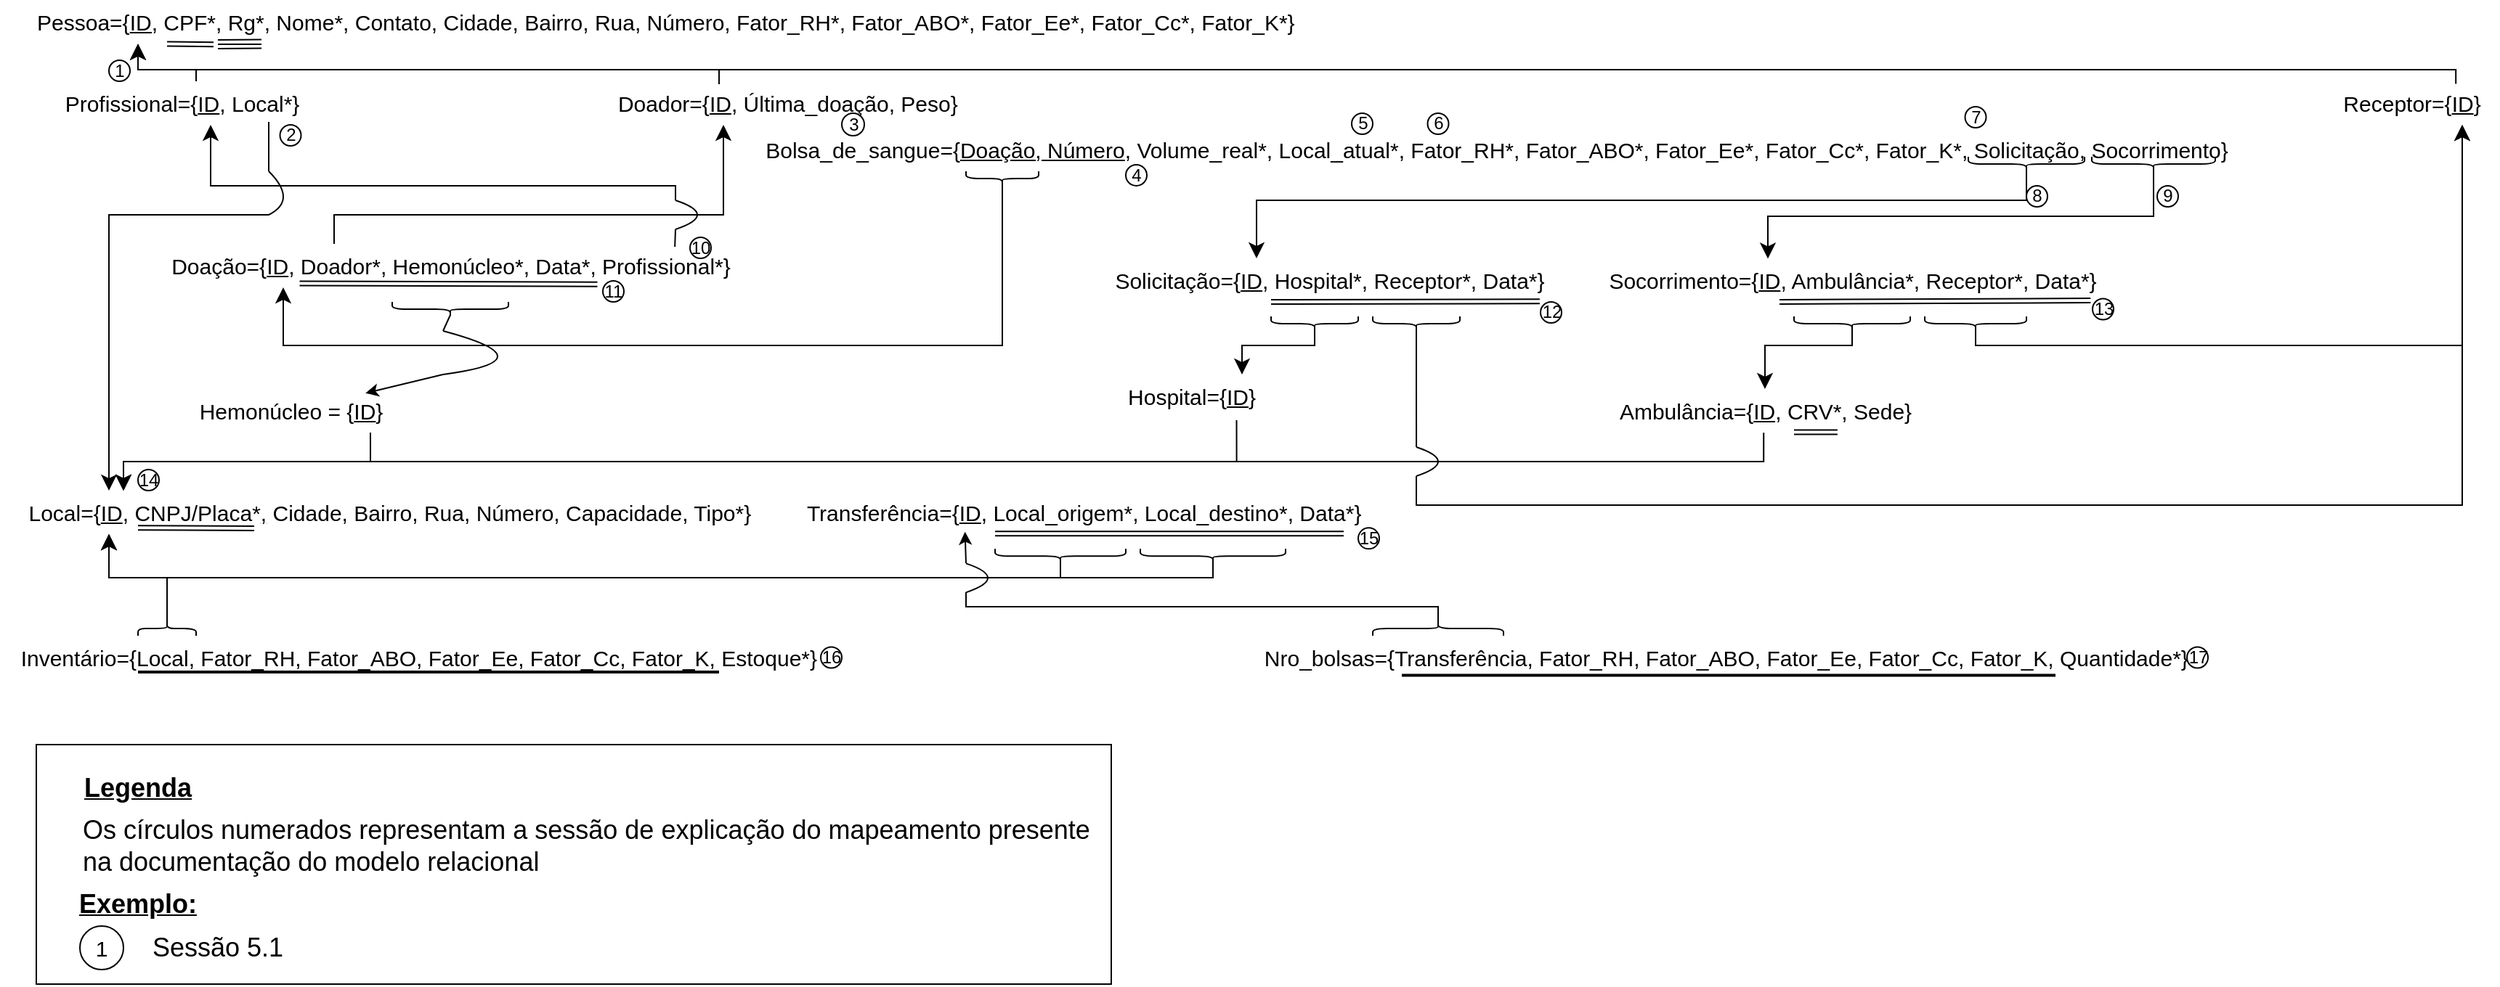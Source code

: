 <mxfile version="28.2.7">
  <diagram name="Página-1" id="2kmu_jwdTDRvYda7qhFD">
    <mxGraphModel grid="1" page="1" gridSize="10" guides="1" tooltips="1" connect="1" arrows="1" fold="1" pageScale="1" pageWidth="827" pageHeight="1169" math="0" shadow="0">
      <root>
        <mxCell id="0" />
        <mxCell id="1" parent="0" />
        <mxCell id="Y8lvot4BdXGDz-C8_BpI-1" value="&lt;font style=&quot;font-size: 15px;&quot;&gt;Pessoa={&lt;u&gt;ID,&lt;/u&gt;&amp;nbsp;CPF*, Rg*, Nome*, Contato, Cidade, Bairro, Rua, Número, Fator_RH*, Fator_ABO*, Fator_Ee*, Fator_Cc*, Fator_K*}&amp;nbsp;&lt;/font&gt;" style="text;html=1;align=center;verticalAlign=middle;resizable=0;points=[];autosize=1;strokeColor=none;fillColor=none;" vertex="1" parent="1">
          <mxGeometry x="20" y="42.25" width="890" height="30" as="geometry" />
        </mxCell>
        <mxCell id="Y8lvot4BdXGDz-C8_BpI-10" value="" style="endArrow=none;html=1;rounded=0;shape=link;strokeWidth=1;startSize=1;width=3;" edge="1" parent="1">
          <mxGeometry relative="1" as="geometry">
            <mxPoint x="120" y="72.25" as="sourcePoint" />
            <mxPoint x="152" y="72.62" as="targetPoint" />
            <Array as="points" />
          </mxGeometry>
        </mxCell>
        <mxCell id="Y8lvot4BdXGDz-C8_BpI-14" value="&lt;font style=&quot;font-size: 15px;&quot;&gt;Profissional={&lt;u&gt;ID&lt;/u&gt;, Local*}&lt;/font&gt;" style="text;html=1;align=center;verticalAlign=middle;resizable=0;points=[];autosize=1;strokeColor=none;fillColor=none;" vertex="1" parent="1">
          <mxGeometry x="40" y="98" width="180" height="30" as="geometry" />
        </mxCell>
        <mxCell id="Y8lvot4BdXGDz-C8_BpI-15" value="" style="edgeStyle=segmentEdgeStyle;endArrow=classic;html=1;curved=0;rounded=0;endSize=8;startSize=8;" edge="1" parent="1" source="Y8lvot4BdXGDz-C8_BpI-14" target="Y8lvot4BdXGDz-C8_BpI-1">
          <mxGeometry width="50" height="50" relative="1" as="geometry">
            <mxPoint x="190" y="90" as="sourcePoint" />
            <mxPoint x="240" y="160" as="targetPoint" />
            <Array as="points">
              <mxPoint x="140" y="90" />
              <mxPoint x="100" y="90" />
            </Array>
          </mxGeometry>
        </mxCell>
        <mxCell id="Y8lvot4BdXGDz-C8_BpI-16" value="&lt;font style=&quot;font-size: 15px;&quot;&gt;Doador={&lt;u&gt;ID&lt;/u&gt;, Última_doação, Peso}&amp;nbsp;&lt;/font&gt;" style="text;html=1;align=center;verticalAlign=middle;resizable=0;points=[];autosize=1;strokeColor=none;fillColor=none;" vertex="1" parent="1">
          <mxGeometry x="419" y="98" width="260" height="30" as="geometry" />
        </mxCell>
        <mxCell id="Y8lvot4BdXGDz-C8_BpI-17" value="" style="edgeStyle=segmentEdgeStyle;endArrow=classic;html=1;curved=0;rounded=0;endSize=8;startSize=8;" edge="1" parent="1" target="Y8lvot4BdXGDz-C8_BpI-1">
          <mxGeometry width="50" height="50" relative="1" as="geometry">
            <mxPoint x="500" y="100" as="sourcePoint" />
            <mxPoint x="290" y="50" as="targetPoint" />
            <Array as="points">
              <mxPoint x="500" y="90" />
              <mxPoint x="100" y="90" />
            </Array>
          </mxGeometry>
        </mxCell>
        <mxCell id="Y8lvot4BdXGDz-C8_BpI-18" value="&lt;font style=&quot;font-size: 15px;&quot;&gt;Receptor={&lt;u&gt;ID&lt;/u&gt;}&lt;/font&gt;" style="text;html=1;align=center;verticalAlign=middle;resizable=0;points=[];autosize=1;strokeColor=none;fillColor=none;" vertex="1" parent="1">
          <mxGeometry x="1605" y="98" width="120" height="30" as="geometry" />
        </mxCell>
        <mxCell id="Y8lvot4BdXGDz-C8_BpI-19" value="" style="edgeStyle=segmentEdgeStyle;endArrow=classic;html=1;curved=0;rounded=0;endSize=8;startSize=8;exitX=0.755;exitY=0.06;exitDx=0;exitDy=0;exitPerimeter=0;" edge="1" parent="1" source="Y8lvot4BdXGDz-C8_BpI-18" target="Y8lvot4BdXGDz-C8_BpI-1">
          <mxGeometry width="50" height="50" relative="1" as="geometry">
            <mxPoint x="920" y="150" as="sourcePoint" />
            <mxPoint x="970" y="100" as="targetPoint" />
            <Array as="points">
              <mxPoint x="1696" y="90" />
              <mxPoint x="100" y="90" />
            </Array>
          </mxGeometry>
        </mxCell>
        <mxCell id="Y8lvot4BdXGDz-C8_BpI-20" value="&lt;font style=&quot;font-size: 15px;&quot;&gt;Doação={&lt;u&gt;ID&lt;/u&gt;,&amp;nbsp;Doador*, Hemonúcleo*, Data*, Profissional*}&lt;/font&gt;" style="text;html=1;align=center;verticalAlign=middle;resizable=0;points=[];autosize=1;strokeColor=none;fillColor=none;" vertex="1" parent="1">
          <mxGeometry x="110" y="210" width="410" height="30" as="geometry" />
        </mxCell>
        <mxCell id="Y8lvot4BdXGDz-C8_BpI-22" value="" style="edgeStyle=segmentEdgeStyle;endArrow=classic;html=1;curved=0;rounded=0;endSize=8;startSize=8;" edge="1" parent="1" source="Y8lvot4BdXGDz-C8_BpI-20" target="Y8lvot4BdXGDz-C8_BpI-16">
          <mxGeometry width="50" height="50" relative="1" as="geometry">
            <mxPoint x="235" y="201" as="sourcePoint" />
            <mxPoint x="564.88" y="137.91" as="targetPoint" />
            <Array as="points">
              <mxPoint x="235" y="190" />
              <mxPoint x="503" y="190" />
            </Array>
          </mxGeometry>
        </mxCell>
        <mxCell id="Y8lvot4BdXGDz-C8_BpI-34" value="" style="edgeStyle=segmentEdgeStyle;endArrow=classic;html=1;curved=0;rounded=0;endSize=8;startSize=8;endFill=1;" edge="1" parent="1" target="Y8lvot4BdXGDz-C8_BpI-14">
          <mxGeometry width="50" height="50" relative="1" as="geometry">
            <mxPoint x="470" y="180" as="sourcePoint" />
            <mxPoint x="250" y="160" as="targetPoint" />
            <Array as="points">
              <mxPoint x="470" y="170" />
              <mxPoint x="150" y="170" />
            </Array>
          </mxGeometry>
        </mxCell>
        <mxCell id="Y8lvot4BdXGDz-C8_BpI-35" value="&lt;font style=&quot;font-size: 15px;&quot;&gt;Bolsa_de_sangue={&lt;u&gt;Doação, Número&lt;/u&gt;, Volume_real*, Local_atual*,&amp;nbsp;&lt;/font&gt;&lt;span style=&quot;font-size: 15px;&quot;&gt;&lt;font&gt;&lt;font style=&quot;&quot;&gt;Fator_RH*, Fator_ABO*, Fator_Ee*, Fator_Cc*, Fator_K*&lt;/font&gt;,&lt;/font&gt; Solicitação, Socorrimento&lt;/span&gt;&lt;span style=&quot;font-size: 15px;&quot;&gt;}&lt;/span&gt;" style="text;html=1;align=center;verticalAlign=middle;resizable=0;points=[];autosize=1;strokeColor=none;fillColor=none;" vertex="1" parent="1">
          <mxGeometry x="520" y="130" width="1030" height="30" as="geometry" />
        </mxCell>
        <mxCell id="Y8lvot4BdXGDz-C8_BpI-36" value="" style="endArrow=none;html=1;rounded=0;shape=link;strokeWidth=1;startSize=1;width=3;entryX=0.747;entryY=0.93;entryDx=0;entryDy=0;entryPerimeter=0;exitX=0.247;exitY=0.908;exitDx=0;exitDy=0;exitPerimeter=0;" edge="1" parent="1" source="Y8lvot4BdXGDz-C8_BpI-20" target="Y8lvot4BdXGDz-C8_BpI-20">
          <mxGeometry relative="1" as="geometry">
            <mxPoint x="270" y="239" as="sourcePoint" />
            <mxPoint x="287" y="239.8" as="targetPoint" />
            <Array as="points" />
          </mxGeometry>
        </mxCell>
        <mxCell id="Y8lvot4BdXGDz-C8_BpI-37" value="" style="edgeStyle=segmentEdgeStyle;endArrow=classic;html=1;curved=0;rounded=0;endSize=8;startSize=8;exitX=0.1;exitY=0.5;exitDx=0;exitDy=0;exitPerimeter=0;" edge="1" parent="1" source="Y8lvot4BdXGDz-C8_BpI-50" target="Y8lvot4BdXGDz-C8_BpI-20">
          <mxGeometry width="50" height="50" relative="1" as="geometry">
            <mxPoint x="735" y="250" as="sourcePoint" />
            <mxPoint x="695" y="260" as="targetPoint" />
            <Array as="points">
              <mxPoint x="695" y="280" />
              <mxPoint x="200" y="280" />
            </Array>
          </mxGeometry>
        </mxCell>
        <mxCell id="Y8lvot4BdXGDz-C8_BpI-38" value="&lt;font style=&quot;font-size: 15px;&quot;&gt;Hemonúcleo = {&lt;u&gt;ID&lt;/u&gt;}&lt;/font&gt;" style="text;html=1;align=center;verticalAlign=middle;resizable=0;points=[];autosize=1;strokeColor=none;fillColor=none;" vertex="1" parent="1">
          <mxGeometry x="130" y="310" width="150" height="30" as="geometry" />
        </mxCell>
        <mxCell id="Y8lvot4BdXGDz-C8_BpI-40" value="" style="curved=1;endArrow=none;html=1;rounded=0;endFill=0;" edge="1" parent="1">
          <mxGeometry width="50" height="50" relative="1" as="geometry">
            <mxPoint x="310" y="300" as="sourcePoint" />
            <mxPoint x="310" y="270" as="targetPoint" />
            <Array as="points">
              <mxPoint x="385" y="290" />
            </Array>
          </mxGeometry>
        </mxCell>
        <mxCell id="Y8lvot4BdXGDz-C8_BpI-41" value="" style="endArrow=none;html=1;rounded=0;entryX=0.1;entryY=0.5;entryDx=0;entryDy=0;entryPerimeter=0;" edge="1" parent="1" target="Y8lvot4BdXGDz-C8_BpI-47">
          <mxGeometry width="50" height="50" relative="1" as="geometry">
            <mxPoint x="310" y="270" as="sourcePoint" />
            <mxPoint x="345" y="250" as="targetPoint" />
          </mxGeometry>
        </mxCell>
        <mxCell id="Y8lvot4BdXGDz-C8_BpI-47" value="" style="shape=curlyBracket;whiteSpace=wrap;html=1;rounded=1;labelPosition=left;verticalLabelPosition=middle;align=right;verticalAlign=middle;direction=north;" vertex="1" parent="1">
          <mxGeometry x="275" y="250" width="80" height="10" as="geometry" />
        </mxCell>
        <mxCell id="Y8lvot4BdXGDz-C8_BpI-49" value="" style="endArrow=classic;html=1;rounded=0;endFill=1;entryX=0.844;entryY=0.096;entryDx=0;entryDy=0;entryPerimeter=0;" edge="1" parent="1" target="Y8lvot4BdXGDz-C8_BpI-38">
          <mxGeometry width="50" height="50" relative="1" as="geometry">
            <mxPoint x="310" y="300" as="sourcePoint" />
            <mxPoint x="425" y="310" as="targetPoint" />
          </mxGeometry>
        </mxCell>
        <mxCell id="Y8lvot4BdXGDz-C8_BpI-50" value="" style="shape=curlyBracket;whiteSpace=wrap;html=1;rounded=1;labelPosition=left;verticalLabelPosition=middle;align=right;verticalAlign=middle;direction=north;" vertex="1" parent="1">
          <mxGeometry x="670" y="160" width="50" height="10" as="geometry" />
        </mxCell>
        <mxCell id="Y8lvot4BdXGDz-C8_BpI-53" value="" style="curved=1;endArrow=none;html=1;rounded=0;endFill=0;" edge="1" parent="1">
          <mxGeometry width="50" height="50" relative="1" as="geometry">
            <mxPoint x="190" y="190" as="sourcePoint" />
            <mxPoint x="190" y="160" as="targetPoint" />
            <Array as="points">
              <mxPoint x="210" y="180" />
            </Array>
          </mxGeometry>
        </mxCell>
        <mxCell id="Y8lvot4BdXGDz-C8_BpI-54" value="" style="endArrow=none;html=1;rounded=0;" edge="1" parent="1">
          <mxGeometry width="50" height="50" relative="1" as="geometry">
            <mxPoint x="190" y="160" as="sourcePoint" />
            <mxPoint x="190" y="126" as="targetPoint" />
          </mxGeometry>
        </mxCell>
        <mxCell id="Y8lvot4BdXGDz-C8_BpI-55" value="&lt;span style=&quot;font-size: 15px;&quot;&gt;Local={&lt;u&gt;ID&lt;/u&gt;, CNPJ/Placa*&lt;u&gt;,&lt;/u&gt;&amp;nbsp;Cidade, Bairro, Rua, Número, Capacidade, Tipo*}&amp;nbsp;&lt;/span&gt;" style="text;html=1;align=center;verticalAlign=middle;resizable=0;points=[];autosize=1;strokeColor=none;fillColor=none;" vertex="1" parent="1">
          <mxGeometry x="10" y="380" width="530" height="30" as="geometry" />
        </mxCell>
        <mxCell id="Y8lvot4BdXGDz-C8_BpI-57" value="" style="edgeStyle=segmentEdgeStyle;endArrow=classic;html=1;curved=0;rounded=0;endSize=8;startSize=8;" edge="1" parent="1" target="Y8lvot4BdXGDz-C8_BpI-55">
          <mxGeometry width="50" height="50" relative="1" as="geometry">
            <mxPoint x="260" y="340" as="sourcePoint" />
            <mxPoint x="330" y="380" as="targetPoint" />
            <Array as="points">
              <mxPoint x="260" y="360" />
              <mxPoint x="90" y="360" />
            </Array>
          </mxGeometry>
        </mxCell>
        <mxCell id="Y8lvot4BdXGDz-C8_BpI-62" value="&lt;font style=&quot;font-size: 15px;&quot;&gt;Hospital={&lt;u&gt;ID&lt;/u&gt;}&lt;/font&gt;" style="text;html=1;align=center;verticalAlign=middle;resizable=0;points=[];autosize=1;strokeColor=none;fillColor=none;" vertex="1" parent="1">
          <mxGeometry x="770" y="300" width="110" height="30" as="geometry" />
        </mxCell>
        <mxCell id="Y8lvot4BdXGDz-C8_BpI-63" value="&lt;font style=&quot;font-size: 15px;&quot;&gt;Ambulância={&lt;u&gt;ID,&lt;/u&gt;&amp;nbsp;CRV*, Sede}&lt;/font&gt;" style="text;html=1;align=center;verticalAlign=middle;resizable=0;points=[];autosize=1;strokeColor=none;fillColor=none;" vertex="1" parent="1">
          <mxGeometry x="1110" y="310" width="220" height="30" as="geometry" />
        </mxCell>
        <mxCell id="Y8lvot4BdXGDz-C8_BpI-64" value="" style="edgeStyle=segmentEdgeStyle;endArrow=classic;html=1;curved=0;rounded=0;endSize=8;startSize=8;" edge="1" parent="1">
          <mxGeometry width="50" height="50" relative="1" as="geometry">
            <mxPoint x="190" y="190" as="sourcePoint" />
            <mxPoint x="80" y="380" as="targetPoint" />
            <Array as="points">
              <mxPoint x="80" y="190" />
            </Array>
          </mxGeometry>
        </mxCell>
        <mxCell id="Y8lvot4BdXGDz-C8_BpI-65" value="" style="curved=1;endArrow=none;html=1;rounded=0;endFill=0;" edge="1" parent="1">
          <mxGeometry width="50" height="50" relative="1" as="geometry">
            <mxPoint x="470" y="200" as="sourcePoint" />
            <mxPoint x="470" y="180" as="targetPoint" />
            <Array as="points">
              <mxPoint x="500" y="190" />
            </Array>
          </mxGeometry>
        </mxCell>
        <mxCell id="Y8lvot4BdXGDz-C8_BpI-66" value="" style="endArrow=none;html=1;rounded=0;exitX=0.877;exitY=0.069;exitDx=0;exitDy=0;exitPerimeter=0;" edge="1" parent="1" source="Y8lvot4BdXGDz-C8_BpI-20">
          <mxGeometry width="50" height="50" relative="1" as="geometry">
            <mxPoint x="470" y="210" as="sourcePoint" />
            <mxPoint x="470" y="200" as="targetPoint" />
          </mxGeometry>
        </mxCell>
        <mxCell id="Y8lvot4BdXGDz-C8_BpI-67" value="" style="edgeStyle=segmentEdgeStyle;endArrow=classic;html=1;curved=0;rounded=0;endSize=8;startSize=8;exitX=0.759;exitY=1.042;exitDx=0;exitDy=0;exitPerimeter=0;" edge="1" parent="1" target="Y8lvot4BdXGDz-C8_BpI-55">
          <mxGeometry width="50" height="50" relative="1" as="geometry">
            <mxPoint x="856.25" y="331.44" as="sourcePoint" />
            <mxPoint x="144.79" y="380.0" as="targetPoint" />
            <Array as="points">
              <mxPoint x="856" y="360" />
              <mxPoint x="90" y="360" />
            </Array>
          </mxGeometry>
        </mxCell>
        <mxCell id="Y8lvot4BdXGDz-C8_BpI-68" value="" style="edgeStyle=segmentEdgeStyle;endArrow=classic;html=1;curved=0;rounded=0;endSize=8;startSize=8;exitX=0.496;exitY=1.006;exitDx=0;exitDy=0;exitPerimeter=0;" edge="1" parent="1" source="Y8lvot4BdXGDz-C8_BpI-63" target="Y8lvot4BdXGDz-C8_BpI-55">
          <mxGeometry width="50" height="50" relative="1" as="geometry">
            <mxPoint x="1341" y="341" as="sourcePoint" />
            <mxPoint x="670" y="380" as="targetPoint" />
            <Array as="points">
              <mxPoint x="1219" y="360" />
              <mxPoint x="90" y="360" />
            </Array>
          </mxGeometry>
        </mxCell>
        <mxCell id="pudL2_MrnGc8sDvLhz42-1" value="&lt;font style=&quot;font-size: 15px;&quot;&gt;Solicitação={&lt;u&gt;ID&lt;/u&gt;,&amp;nbsp;Hospital*, Receptor*, Data*}&lt;/font&gt;" style="text;html=1;align=center;verticalAlign=middle;resizable=0;points=[];autosize=1;strokeColor=none;fillColor=none;" vertex="1" parent="1">
          <mxGeometry x="760" y="220" width="320" height="30" as="geometry" />
        </mxCell>
        <mxCell id="pudL2_MrnGc8sDvLhz42-2" value="&lt;font style=&quot;font-size: 15px;&quot;&gt;Socorrimento={&lt;u&gt;ID&lt;/u&gt;, Ambulância*, Receptor*, Data*}&lt;/font&gt;" style="text;html=1;align=center;verticalAlign=middle;resizable=0;points=[];autosize=1;strokeColor=none;fillColor=none;" vertex="1" parent="1">
          <mxGeometry x="1100" y="220" width="360" height="30" as="geometry" />
        </mxCell>
        <mxCell id="pudL2_MrnGc8sDvLhz42-3" value="" style="endArrow=none;html=1;rounded=0;shape=link;strokeWidth=1;startSize=1;width=3;entryX=0.953;entryY=0.989;entryDx=0;entryDy=0;entryPerimeter=0;" edge="1" parent="1" target="pudL2_MrnGc8sDvLhz42-1">
          <mxGeometry relative="1" as="geometry">
            <mxPoint x="880" y="250" as="sourcePoint" />
            <mxPoint x="1047.1" y="250.72" as="targetPoint" />
            <Array as="points" />
          </mxGeometry>
        </mxCell>
        <mxCell id="pudL2_MrnGc8sDvLhz42-4" value="" style="endArrow=none;html=1;rounded=0;shape=link;strokeWidth=1;startSize=1;width=3;entryX=0.956;entryY=0.968;entryDx=0;entryDy=0;entryPerimeter=0;" edge="1" parent="1" target="pudL2_MrnGc8sDvLhz42-2">
          <mxGeometry relative="1" as="geometry">
            <mxPoint x="1230" y="250" as="sourcePoint" />
            <mxPoint x="1420" y="249.52" as="targetPoint" />
            <Array as="points" />
          </mxGeometry>
        </mxCell>
        <mxCell id="pudL2_MrnGc8sDvLhz42-6" value="" style="shape=curlyBracket;whiteSpace=wrap;html=1;rounded=1;labelPosition=left;verticalLabelPosition=middle;align=right;verticalAlign=middle;direction=north;" vertex="1" parent="1">
          <mxGeometry x="880" y="260" width="60" height="10" as="geometry" />
        </mxCell>
        <mxCell id="pudL2_MrnGc8sDvLhz42-10" value="" style="edgeStyle=segmentEdgeStyle;endArrow=classic;html=1;curved=0;rounded=0;endSize=8;startSize=8;exitX=0.1;exitY=0.5;exitDx=0;exitDy=0;exitPerimeter=0;" edge="1" parent="1" source="pudL2_MrnGc8sDvLhz42-6" target="Y8lvot4BdXGDz-C8_BpI-62">
          <mxGeometry width="50" height="50" relative="1" as="geometry">
            <mxPoint x="980" y="300" as="sourcePoint" />
            <mxPoint x="920" y="290" as="targetPoint" />
            <Array as="points">
              <mxPoint x="910" y="280" />
              <mxPoint x="860" y="280" />
            </Array>
          </mxGeometry>
        </mxCell>
        <mxCell id="pudL2_MrnGc8sDvLhz42-11" value="" style="shape=curlyBracket;whiteSpace=wrap;html=1;rounded=1;labelPosition=left;verticalLabelPosition=middle;align=right;verticalAlign=middle;direction=north;" vertex="1" parent="1">
          <mxGeometry x="1240" y="260" width="80" height="10" as="geometry" />
        </mxCell>
        <mxCell id="pudL2_MrnGc8sDvLhz42-12" value="" style="edgeStyle=segmentEdgeStyle;endArrow=classic;html=1;curved=0;rounded=0;endSize=8;startSize=8;exitX=0.1;exitY=0.5;exitDx=0;exitDy=0;exitPerimeter=0;" edge="1" parent="1" source="pudL2_MrnGc8sDvLhz42-11" target="Y8lvot4BdXGDz-C8_BpI-63">
          <mxGeometry width="50" height="50" relative="1" as="geometry">
            <mxPoint x="1330" y="300" as="sourcePoint" />
            <mxPoint x="1200" y="300" as="targetPoint" />
            <Array as="points">
              <mxPoint x="1280" y="280" />
              <mxPoint x="1220" y="280" />
            </Array>
          </mxGeometry>
        </mxCell>
        <mxCell id="pudL2_MrnGc8sDvLhz42-17" value="" style="shape=curlyBracket;whiteSpace=wrap;html=1;rounded=1;labelPosition=left;verticalLabelPosition=middle;align=right;verticalAlign=middle;direction=north;" vertex="1" parent="1">
          <mxGeometry x="1360" y="150" width="80" height="10" as="geometry" />
        </mxCell>
        <mxCell id="pudL2_MrnGc8sDvLhz42-18" value="" style="edgeStyle=segmentEdgeStyle;endArrow=classic;html=1;curved=0;rounded=0;endSize=8;startSize=8;exitX=0.1;exitY=0.5;exitDx=0;exitDy=0;exitPerimeter=0;" edge="1" parent="1" source="pudL2_MrnGc8sDvLhz42-17" target="pudL2_MrnGc8sDvLhz42-1">
          <mxGeometry width="50" height="50" relative="1" as="geometry">
            <mxPoint x="1460" y="190" as="sourcePoint" />
            <mxPoint x="1360" y="200" as="targetPoint" />
            <Array as="points">
              <mxPoint x="1400" y="180" />
              <mxPoint x="870" y="180" />
            </Array>
          </mxGeometry>
        </mxCell>
        <mxCell id="pudL2_MrnGc8sDvLhz42-19" value="" style="shape=curlyBracket;whiteSpace=wrap;html=1;rounded=1;labelPosition=left;verticalLabelPosition=middle;align=right;verticalAlign=middle;direction=north;" vertex="1" parent="1">
          <mxGeometry x="1445" y="150" width="85" height="10" as="geometry" />
        </mxCell>
        <mxCell id="pudL2_MrnGc8sDvLhz42-27" value="" style="shape=curlyBracket;whiteSpace=wrap;html=1;rounded=1;labelPosition=left;verticalLabelPosition=middle;align=right;verticalAlign=middle;direction=north;" vertex="1" parent="1">
          <mxGeometry x="1330" y="260" width="70" height="10" as="geometry" />
        </mxCell>
        <mxCell id="pudL2_MrnGc8sDvLhz42-28" value="" style="edgeStyle=segmentEdgeStyle;endArrow=classic;html=1;curved=0;rounded=0;endSize=8;startSize=8;exitX=0.1;exitY=0.5;exitDx=0;exitDy=0;exitPerimeter=0;entryX=0.34;entryY=0.005;entryDx=0;entryDy=0;entryPerimeter=0;" edge="1" parent="1" source="pudL2_MrnGc8sDvLhz42-19" target="pudL2_MrnGc8sDvLhz42-2">
          <mxGeometry width="50" height="50" relative="1" as="geometry">
            <mxPoint x="1590" y="170" as="sourcePoint" />
            <mxPoint x="1060" y="231" as="targetPoint" />
            <Array as="points">
              <mxPoint x="1487" y="191" />
              <mxPoint x="1222" y="191" />
              <mxPoint x="1222" y="220" />
            </Array>
          </mxGeometry>
        </mxCell>
        <mxCell id="pudL2_MrnGc8sDvLhz42-32" value="" style="edgeStyle=segmentEdgeStyle;endArrow=classic;html=1;curved=0;rounded=0;endSize=8;startSize=8;exitX=0.1;exitY=0.5;exitDx=0;exitDy=0;exitPerimeter=0;" edge="1" parent="1" source="pudL2_MrnGc8sDvLhz42-27" target="Y8lvot4BdXGDz-C8_BpI-18">
          <mxGeometry width="50" height="50" relative="1" as="geometry">
            <mxPoint x="1370" y="290" as="sourcePoint" />
            <mxPoint x="1420" y="240" as="targetPoint" />
            <Array as="points">
              <mxPoint x="1365" y="280" />
              <mxPoint x="1700" y="280" />
            </Array>
          </mxGeometry>
        </mxCell>
        <mxCell id="pudL2_MrnGc8sDvLhz42-33" value="" style="curved=1;endArrow=none;html=1;rounded=0;endFill=0;" edge="1" parent="1">
          <mxGeometry width="50" height="50" relative="1" as="geometry">
            <mxPoint x="980" y="370" as="sourcePoint" />
            <mxPoint x="980" y="350" as="targetPoint" />
            <Array as="points">
              <mxPoint x="1010" y="360" />
            </Array>
          </mxGeometry>
        </mxCell>
        <mxCell id="pudL2_MrnGc8sDvLhz42-35" style="edgeStyle=orthogonalEdgeStyle;rounded=0;orthogonalLoop=1;jettySize=auto;html=1;exitX=0.1;exitY=0.5;exitDx=0;exitDy=0;exitPerimeter=0;endArrow=none;endFill=0;" edge="1" parent="1" source="pudL2_MrnGc8sDvLhz42-34">
          <mxGeometry relative="1" as="geometry">
            <mxPoint x="980.034" y="350" as="targetPoint" />
          </mxGeometry>
        </mxCell>
        <mxCell id="pudL2_MrnGc8sDvLhz42-34" value="" style="shape=curlyBracket;whiteSpace=wrap;html=1;rounded=1;labelPosition=left;verticalLabelPosition=middle;align=right;verticalAlign=middle;direction=north;" vertex="1" parent="1">
          <mxGeometry x="950" y="260" width="60" height="10" as="geometry" />
        </mxCell>
        <mxCell id="pudL2_MrnGc8sDvLhz42-36" value="" style="edgeStyle=segmentEdgeStyle;endArrow=classic;html=1;curved=0;rounded=0;endSize=8;startSize=8;" edge="1" parent="1" target="Y8lvot4BdXGDz-C8_BpI-18">
          <mxGeometry width="50" height="50" relative="1" as="geometry">
            <mxPoint x="980" y="370" as="sourcePoint" />
            <mxPoint x="1315" y="257" as="targetPoint" />
            <Array as="points">
              <mxPoint x="980" y="390" />
              <mxPoint x="1700" y="390" />
            </Array>
          </mxGeometry>
        </mxCell>
        <mxCell id="pudL2_MrnGc8sDvLhz42-37" value="&lt;font style=&quot;font-size: 15px;&quot;&gt;Transferência={&lt;u&gt;ID&lt;/u&gt;, Local_origem*, Local_destino*, Data*}&amp;nbsp;&amp;nbsp;&lt;/font&gt;" style="text;html=1;align=center;verticalAlign=middle;resizable=0;points=[];autosize=1;strokeColor=none;fillColor=none;" vertex="1" parent="1">
          <mxGeometry x="550" y="380" width="410" height="30" as="geometry" />
        </mxCell>
        <mxCell id="pudL2_MrnGc8sDvLhz42-38" value="" style="endArrow=none;html=1;rounded=0;shape=link;strokeWidth=1;startSize=1;width=3;" edge="1" parent="1">
          <mxGeometry relative="1" as="geometry">
            <mxPoint x="690" y="409.6" as="sourcePoint" />
            <mxPoint x="930" y="409.6" as="targetPoint" />
            <Array as="points" />
          </mxGeometry>
        </mxCell>
        <mxCell id="pudL2_MrnGc8sDvLhz42-46" value="" style="shape=curlyBracket;whiteSpace=wrap;html=1;rounded=1;labelPosition=left;verticalLabelPosition=middle;align=right;verticalAlign=middle;direction=north;" vertex="1" parent="1">
          <mxGeometry x="690" y="420.17" width="90" height="10" as="geometry" />
        </mxCell>
        <mxCell id="pudL2_MrnGc8sDvLhz42-47" value="" style="shape=curlyBracket;whiteSpace=wrap;html=1;rounded=1;labelPosition=left;verticalLabelPosition=middle;align=right;verticalAlign=middle;direction=north;" vertex="1" parent="1">
          <mxGeometry x="790" y="420.17" width="100" height="10" as="geometry" />
        </mxCell>
        <mxCell id="pudL2_MrnGc8sDvLhz42-48" value="" style="edgeStyle=segmentEdgeStyle;endArrow=classic;html=1;curved=0;rounded=0;endSize=8;startSize=8;exitX=0.1;exitY=0.5;exitDx=0;exitDy=0;exitPerimeter=0;" edge="1" parent="1" source="pudL2_MrnGc8sDvLhz42-46">
          <mxGeometry width="50" height="50" relative="1" as="geometry">
            <mxPoint x="350" y="470" as="sourcePoint" />
            <mxPoint x="80" y="410" as="targetPoint" />
            <Array as="points">
              <mxPoint x="735" y="440" />
              <mxPoint x="80" y="440" />
              <mxPoint x="80" y="410" />
            </Array>
          </mxGeometry>
        </mxCell>
        <mxCell id="pudL2_MrnGc8sDvLhz42-49" value="" style="edgeStyle=segmentEdgeStyle;endArrow=classic;html=1;curved=0;rounded=0;endSize=8;startSize=8;exitX=0.1;exitY=0.5;exitDx=0;exitDy=0;exitPerimeter=0;" edge="1" parent="1" source="pudL2_MrnGc8sDvLhz42-47" target="Y8lvot4BdXGDz-C8_BpI-55">
          <mxGeometry width="50" height="50" relative="1" as="geometry">
            <mxPoint x="805" y="430" as="sourcePoint" />
            <mxPoint x="80" y="440" as="targetPoint" />
            <Array as="points">
              <mxPoint x="840" y="440" />
              <mxPoint x="80" y="440" />
            </Array>
          </mxGeometry>
        </mxCell>
        <mxCell id="pudL2_MrnGc8sDvLhz42-50" value="&lt;font style=&quot;font-size: 15px;&quot;&gt;Inventário={Local, Fator_RH, Fator_ABO, Fator_Ee, Fator_Cc, Fator_K, Estoque*}&amp;nbsp;&lt;/font&gt;" style="text;html=1;align=center;verticalAlign=middle;resizable=0;points=[];autosize=1;strokeColor=none;fillColor=none;" vertex="1" parent="1">
          <mxGeometry x="5" y="480" width="580" height="30" as="geometry" />
        </mxCell>
        <mxCell id="pudL2_MrnGc8sDvLhz42-51" value="" style="line;strokeWidth=2;html=1;" vertex="1" parent="1">
          <mxGeometry x="100" y="500" width="400" height="10" as="geometry" />
        </mxCell>
        <mxCell id="pudL2_MrnGc8sDvLhz42-54" value="" style="shape=curlyBracket;whiteSpace=wrap;html=1;rounded=1;labelPosition=left;verticalLabelPosition=middle;align=right;verticalAlign=middle;direction=south;" vertex="1" parent="1">
          <mxGeometry x="100" y="470" width="40" height="10" as="geometry" />
        </mxCell>
        <mxCell id="pudL2_MrnGc8sDvLhz42-56" value="&lt;font style=&quot;font-size: 15px;&quot;&gt;Nro_bolsas={Transferência, Fator_RH, Fator_ABO, Fator_Ee, Fator_Cc, Fator_K, Quantidade*}&amp;nbsp;&lt;/font&gt;" style="text;html=1;align=center;verticalAlign=middle;resizable=0;points=[];autosize=1;strokeColor=none;fillColor=none;" vertex="1" parent="1">
          <mxGeometry x="865" y="480" width="660" height="30" as="geometry" />
        </mxCell>
        <mxCell id="pudL2_MrnGc8sDvLhz42-57" value="" style="line;strokeWidth=2;html=1;" vertex="1" parent="1">
          <mxGeometry x="970" y="502.25" width="450" height="10" as="geometry" />
        </mxCell>
        <mxCell id="pudL2_MrnGc8sDvLhz42-58" value="" style="shape=curlyBracket;whiteSpace=wrap;html=1;rounded=1;labelPosition=left;verticalLabelPosition=middle;align=right;verticalAlign=middle;direction=south;" vertex="1" parent="1">
          <mxGeometry x="950" y="470" width="90" height="10" as="geometry" />
        </mxCell>
        <mxCell id="pudL2_MrnGc8sDvLhz42-59" value="" style="edgeStyle=segmentEdgeStyle;endArrow=none;html=1;curved=0;rounded=0;endSize=8;startSize=8;exitX=0.1;exitY=0.5;exitDx=0;exitDy=0;exitPerimeter=0;endFill=0;" edge="1" parent="1" source="pudL2_MrnGc8sDvLhz42-58">
          <mxGeometry width="50" height="50" relative="1" as="geometry">
            <mxPoint x="990" y="440" as="sourcePoint" />
            <mxPoint x="670" y="450" as="targetPoint" />
            <Array as="points">
              <mxPoint x="995" y="460" />
              <mxPoint x="670" y="460" />
            </Array>
          </mxGeometry>
        </mxCell>
        <mxCell id="pudL2_MrnGc8sDvLhz42-60" value="" style="curved=1;endArrow=none;html=1;rounded=0;endFill=0;" edge="1" parent="1">
          <mxGeometry width="50" height="50" relative="1" as="geometry">
            <mxPoint x="670" y="450.17" as="sourcePoint" />
            <mxPoint x="670" y="430.17" as="targetPoint" />
            <Array as="points">
              <mxPoint x="700" y="440.17" />
            </Array>
          </mxGeometry>
        </mxCell>
        <mxCell id="pudL2_MrnGc8sDvLhz42-61" value="" style="endArrow=classic;html=1;rounded=0;entryX=0.291;entryY=0.945;entryDx=0;entryDy=0;entryPerimeter=0;" edge="1" parent="1" target="pudL2_MrnGc8sDvLhz42-37">
          <mxGeometry width="50" height="50" relative="1" as="geometry">
            <mxPoint x="670" y="430" as="sourcePoint" />
            <mxPoint x="720" y="380" as="targetPoint" />
          </mxGeometry>
        </mxCell>
        <mxCell id="hAiok2hoCGUtveRIg8li-1" value="1" style="ellipse;whiteSpace=wrap;html=1;aspect=fixed;" vertex="1" parent="1">
          <mxGeometry x="80" y="83.5" width="14.5" height="14.5" as="geometry" />
        </mxCell>
        <mxCell id="hAiok2hoCGUtveRIg8li-4" value="2" style="ellipse;whiteSpace=wrap;html=1;aspect=fixed;" vertex="1" parent="1">
          <mxGeometry x="197.75" y="128" width="14.5" height="14.5" as="geometry" />
        </mxCell>
        <mxCell id="hAiok2hoCGUtveRIg8li-5" value="3" style="ellipse;whiteSpace=wrap;html=1;aspect=fixed;fillColor=light-dark(#FFFFFF,transparent);" vertex="1" parent="1">
          <mxGeometry x="584.5" y="120" width="15.5" height="15.5" as="geometry" />
        </mxCell>
        <mxCell id="hAiok2hoCGUtveRIg8li-6" value="8" style="ellipse;whiteSpace=wrap;html=1;aspect=fixed;" vertex="1" parent="1">
          <mxGeometry x="1400" y="170" width="14.5" height="14.5" as="geometry" />
        </mxCell>
        <mxCell id="hAiok2hoCGUtveRIg8li-9" value="10" style="ellipse;whiteSpace=wrap;html=1;aspect=fixed;fillColor=light-dark(#FFFFFF,#1B1C1D);" vertex="1" parent="1">
          <mxGeometry x="480" y="205.5" width="14.5" height="14.5" as="geometry" />
        </mxCell>
        <mxCell id="hAiok2hoCGUtveRIg8li-10" value="9" style="ellipse;whiteSpace=wrap;html=1;aspect=fixed;fillColor=light-dark(#FFFFFF,transparent);" vertex="1" parent="1">
          <mxGeometry x="1490" y="170" width="14.5" height="14.5" as="geometry" />
        </mxCell>
        <mxCell id="hAiok2hoCGUtveRIg8li-11" value="12" style="ellipse;whiteSpace=wrap;html=1;aspect=fixed;" vertex="1" parent="1">
          <mxGeometry x="1065.5" y="250" width="14.5" height="14.5" as="geometry" />
        </mxCell>
        <mxCell id="hAiok2hoCGUtveRIg8li-12" value="13" style="ellipse;whiteSpace=wrap;html=1;aspect=fixed;" vertex="1" parent="1">
          <mxGeometry x="1445.5" y="247.75" width="14.5" height="14.5" as="geometry" />
        </mxCell>
        <mxCell id="hAiok2hoCGUtveRIg8li-14" value="14" style="ellipse;whiteSpace=wrap;html=1;aspect=fixed;" vertex="1" parent="1">
          <mxGeometry x="100" y="365.5" width="14.5" height="14.5" as="geometry" />
        </mxCell>
        <mxCell id="hAiok2hoCGUtveRIg8li-17" value="15" style="ellipse;whiteSpace=wrap;html=1;aspect=fixed;" vertex="1" parent="1">
          <mxGeometry x="940" y="405.67" width="14.5" height="14.5" as="geometry" />
        </mxCell>
        <mxCell id="hAiok2hoCGUtveRIg8li-18" value="16" style="ellipse;whiteSpace=wrap;html=1;aspect=fixed;" vertex="1" parent="1">
          <mxGeometry x="570" y="487.75" width="14.5" height="14.5" as="geometry" />
        </mxCell>
        <mxCell id="bm1N-Zmu4VdTA1cOkZpr-3" value="11" style="ellipse;whiteSpace=wrap;html=1;aspect=fixed;fillColor=light-dark(#FFFFFF,#1B1C1D);" vertex="1" parent="1">
          <mxGeometry x="420" y="235.5" width="14.5" height="14.5" as="geometry" />
        </mxCell>
        <mxCell id="bm1N-Zmu4VdTA1cOkZpr-4" value="17" style="ellipse;whiteSpace=wrap;html=1;aspect=fixed;" vertex="1" parent="1">
          <mxGeometry x="1510.5" y="487.75" width="14.5" height="14.5" as="geometry" />
        </mxCell>
        <mxCell id="bm1N-Zmu4VdTA1cOkZpr-5" value="4" style="ellipse;whiteSpace=wrap;html=1;aspect=fixed;" vertex="1" parent="1">
          <mxGeometry x="780" y="155.5" width="14.5" height="14.5" as="geometry" />
        </mxCell>
        <mxCell id="1CfI6ieswPqQ5rxWnJSo-1" value="5" style="ellipse;whiteSpace=wrap;html=1;aspect=fixed;" vertex="1" parent="1">
          <mxGeometry x="935.5" y="120" width="14.5" height="14.5" as="geometry" />
        </mxCell>
        <mxCell id="1CfI6ieswPqQ5rxWnJSo-3" value="6" style="ellipse;whiteSpace=wrap;html=1;aspect=fixed;" vertex="1" parent="1">
          <mxGeometry x="987.75" y="120" width="14.5" height="14.5" as="geometry" />
        </mxCell>
        <mxCell id="1CfI6ieswPqQ5rxWnJSo-4" value="7" style="ellipse;whiteSpace=wrap;html=1;aspect=fixed;" vertex="1" parent="1">
          <mxGeometry x="1357.75" y="115.5" width="14.5" height="14.5" as="geometry" />
        </mxCell>
        <mxCell id="1CfI6ieswPqQ5rxWnJSo-9" value="" style="rounded=0;whiteSpace=wrap;html=1;" vertex="1" parent="1">
          <mxGeometry x="30" y="555" width="740" height="165" as="geometry" />
        </mxCell>
        <mxCell id="1CfI6ieswPqQ5rxWnJSo-10" value="&lt;font style=&quot;font-size: 18px;&quot;&gt;&lt;b&gt;&lt;u&gt;Legenda&lt;/u&gt;&lt;/b&gt;&lt;/font&gt;" style="text;strokeColor=none;align=center;fillColor=none;html=1;verticalAlign=middle;whiteSpace=wrap;rounded=0;" vertex="1" parent="1">
          <mxGeometry x="70" y="570" width="60" height="30" as="geometry" />
        </mxCell>
        <mxCell id="1CfI6ieswPqQ5rxWnJSo-11" value="&lt;font style=&quot;font-size: 15px;&quot;&gt;1&lt;/font&gt;" style="ellipse;whiteSpace=wrap;html=1;aspect=fixed;" vertex="1" parent="1">
          <mxGeometry x="60" y="680" width="30" height="30" as="geometry" />
        </mxCell>
        <mxCell id="1CfI6ieswPqQ5rxWnJSo-12" value="&lt;font style=&quot;font-size: 18px;&quot;&gt;Sessão 5.1&lt;/font&gt;" style="text;strokeColor=none;align=center;fillColor=none;html=1;verticalAlign=middle;whiteSpace=wrap;rounded=0;" vertex="1" parent="1">
          <mxGeometry x="100" y="680" width="110" height="30" as="geometry" />
        </mxCell>
        <mxCell id="1CfI6ieswPqQ5rxWnJSo-13" value="&lt;font style=&quot;font-size: 18px;&quot;&gt;&lt;u&gt;&lt;b&gt;Exemplo:&lt;/b&gt;&lt;/u&gt;&lt;/font&gt;" style="text;strokeColor=none;align=center;fillColor=none;html=1;verticalAlign=middle;whiteSpace=wrap;rounded=0;" vertex="1" parent="1">
          <mxGeometry x="45" y="650" width="110" height="30" as="geometry" />
        </mxCell>
        <mxCell id="1CfI6ieswPqQ5rxWnJSo-14" value="&lt;font style=&quot;font-size: 18px;&quot;&gt;Os círculos numerados representam a sessão de explicação do mapeamento presente na documentação do modelo relacional&lt;/font&gt;" style="text;strokeColor=none;align=left;fillColor=none;html=1;verticalAlign=middle;whiteSpace=wrap;rounded=0;" vertex="1" parent="1">
          <mxGeometry x="60" y="610" width="710" height="30" as="geometry" />
        </mxCell>
        <mxCell id="hE2R8RdYAlJC9OmlTrnR-1" value="" style="endArrow=none;html=1;rounded=0;shape=link;strokeWidth=1;startSize=1;width=5.962;" edge="1" parent="1">
          <mxGeometry relative="1" as="geometry">
            <mxPoint x="155" y="72.5" as="sourcePoint" />
            <mxPoint x="185" y="72.25" as="targetPoint" />
            <Array as="points" />
          </mxGeometry>
        </mxCell>
        <mxCell id="hE2R8RdYAlJC9OmlTrnR-2" value="" style="endArrow=none;html=1;rounded=0;" edge="1" parent="1">
          <mxGeometry width="50" height="50" relative="1" as="geometry">
            <mxPoint x="155" y="72.5" as="sourcePoint" />
            <mxPoint x="185" y="72.5" as="targetPoint" />
          </mxGeometry>
        </mxCell>
        <mxCell id="hE2R8RdYAlJC9OmlTrnR-5" value="" style="endArrow=none;html=1;rounded=0;shape=link;strokeWidth=1;startSize=1;width=3;" edge="1" parent="1">
          <mxGeometry relative="1" as="geometry">
            <mxPoint x="100" y="405.67" as="sourcePoint" />
            <mxPoint x="180" y="406" as="targetPoint" />
            <Array as="points" />
          </mxGeometry>
        </mxCell>
        <mxCell id="hE2R8RdYAlJC9OmlTrnR-6" value="" style="endArrow=none;html=1;rounded=0;shape=link;strokeWidth=1;startSize=1;width=3;entryX=0.727;entryY=0.986;entryDx=0;entryDy=0;entryPerimeter=0;" edge="1" parent="1">
          <mxGeometry relative="1" as="geometry">
            <mxPoint x="1240" y="339.72" as="sourcePoint" />
            <mxPoint x="1269.94" y="339.72" as="targetPoint" />
            <Array as="points" />
          </mxGeometry>
        </mxCell>
        <mxCell id="hE2R8RdYAlJC9OmlTrnR-7" value="" style="edgeStyle=segmentEdgeStyle;endArrow=classic;html=1;curved=0;rounded=0;endSize=8;startSize=8;exitX=0.1;exitY=0.5;exitDx=0;exitDy=0;exitPerimeter=0;" edge="1" parent="1" source="pudL2_MrnGc8sDvLhz42-54">
          <mxGeometry width="50" height="50" relative="1" as="geometry">
            <mxPoint x="120" y="470" as="sourcePoint" />
            <mxPoint x="80" y="410" as="targetPoint" />
            <Array as="points">
              <mxPoint x="120" y="440" />
              <mxPoint x="80" y="440" />
            </Array>
          </mxGeometry>
        </mxCell>
      </root>
    </mxGraphModel>
  </diagram>
</mxfile>
